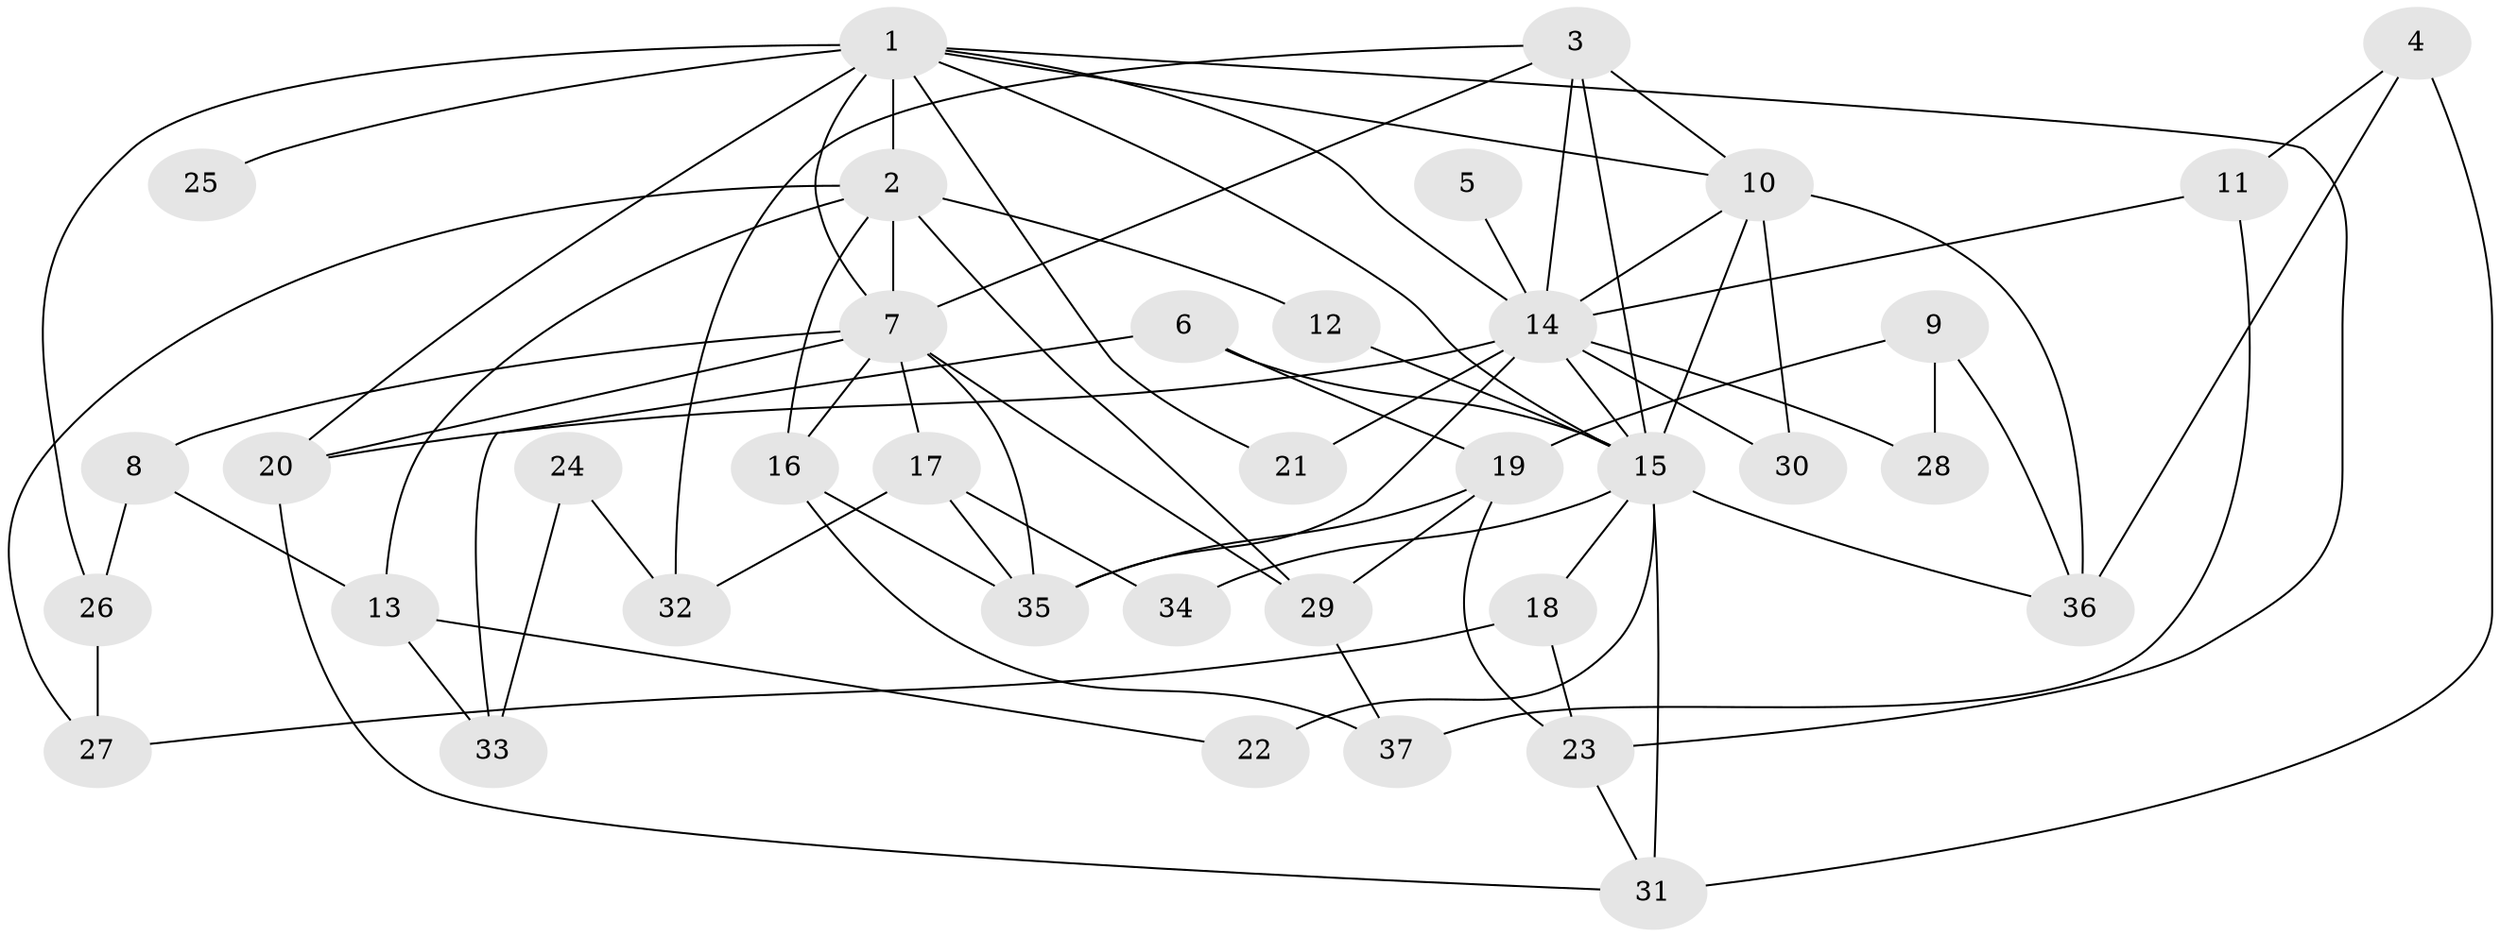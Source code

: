// original degree distribution, {4: 0.2033898305084746, 5: 0.15254237288135594, 3: 0.3559322033898305, 2: 0.11864406779661017, 6: 0.1016949152542373, 7: 0.03389830508474576, 8: 0.03389830508474576}
// Generated by graph-tools (version 1.1) at 2025/50/03/04/25 22:50:48]
// undirected, 37 vertices, 75 edges
graph export_dot {
  node [color=gray90,style=filled];
  1;
  2;
  3;
  4;
  5;
  6;
  7;
  8;
  9;
  10;
  11;
  12;
  13;
  14;
  15;
  16;
  17;
  18;
  19;
  20;
  21;
  22;
  23;
  24;
  25;
  26;
  27;
  28;
  29;
  30;
  31;
  32;
  33;
  34;
  35;
  36;
  37;
  1 -- 2 [weight=2.0];
  1 -- 7 [weight=1.0];
  1 -- 10 [weight=1.0];
  1 -- 14 [weight=1.0];
  1 -- 15 [weight=1.0];
  1 -- 20 [weight=1.0];
  1 -- 21 [weight=2.0];
  1 -- 23 [weight=1.0];
  1 -- 25 [weight=2.0];
  1 -- 26 [weight=1.0];
  2 -- 7 [weight=4.0];
  2 -- 12 [weight=1.0];
  2 -- 13 [weight=3.0];
  2 -- 16 [weight=2.0];
  2 -- 27 [weight=1.0];
  2 -- 29 [weight=1.0];
  3 -- 7 [weight=1.0];
  3 -- 10 [weight=1.0];
  3 -- 14 [weight=1.0];
  3 -- 15 [weight=1.0];
  3 -- 32 [weight=1.0];
  4 -- 11 [weight=1.0];
  4 -- 31 [weight=1.0];
  4 -- 36 [weight=1.0];
  5 -- 14 [weight=2.0];
  6 -- 15 [weight=1.0];
  6 -- 19 [weight=1.0];
  6 -- 33 [weight=1.0];
  7 -- 8 [weight=1.0];
  7 -- 16 [weight=1.0];
  7 -- 17 [weight=1.0];
  7 -- 20 [weight=1.0];
  7 -- 29 [weight=2.0];
  7 -- 35 [weight=1.0];
  8 -- 13 [weight=1.0];
  8 -- 26 [weight=1.0];
  9 -- 19 [weight=1.0];
  9 -- 28 [weight=1.0];
  9 -- 36 [weight=1.0];
  10 -- 14 [weight=1.0];
  10 -- 15 [weight=1.0];
  10 -- 30 [weight=1.0];
  10 -- 36 [weight=1.0];
  11 -- 14 [weight=1.0];
  11 -- 37 [weight=1.0];
  12 -- 15 [weight=2.0];
  13 -- 22 [weight=1.0];
  13 -- 33 [weight=1.0];
  14 -- 15 [weight=1.0];
  14 -- 20 [weight=1.0];
  14 -- 21 [weight=2.0];
  14 -- 28 [weight=1.0];
  14 -- 30 [weight=1.0];
  14 -- 35 [weight=2.0];
  15 -- 18 [weight=1.0];
  15 -- 22 [weight=2.0];
  15 -- 31 [weight=1.0];
  15 -- 34 [weight=1.0];
  15 -- 36 [weight=1.0];
  16 -- 35 [weight=1.0];
  16 -- 37 [weight=1.0];
  17 -- 32 [weight=1.0];
  17 -- 34 [weight=1.0];
  17 -- 35 [weight=1.0];
  18 -- 23 [weight=1.0];
  18 -- 27 [weight=1.0];
  19 -- 23 [weight=1.0];
  19 -- 29 [weight=1.0];
  19 -- 35 [weight=1.0];
  20 -- 31 [weight=1.0];
  23 -- 31 [weight=1.0];
  24 -- 32 [weight=1.0];
  24 -- 33 [weight=1.0];
  26 -- 27 [weight=1.0];
  29 -- 37 [weight=1.0];
}
